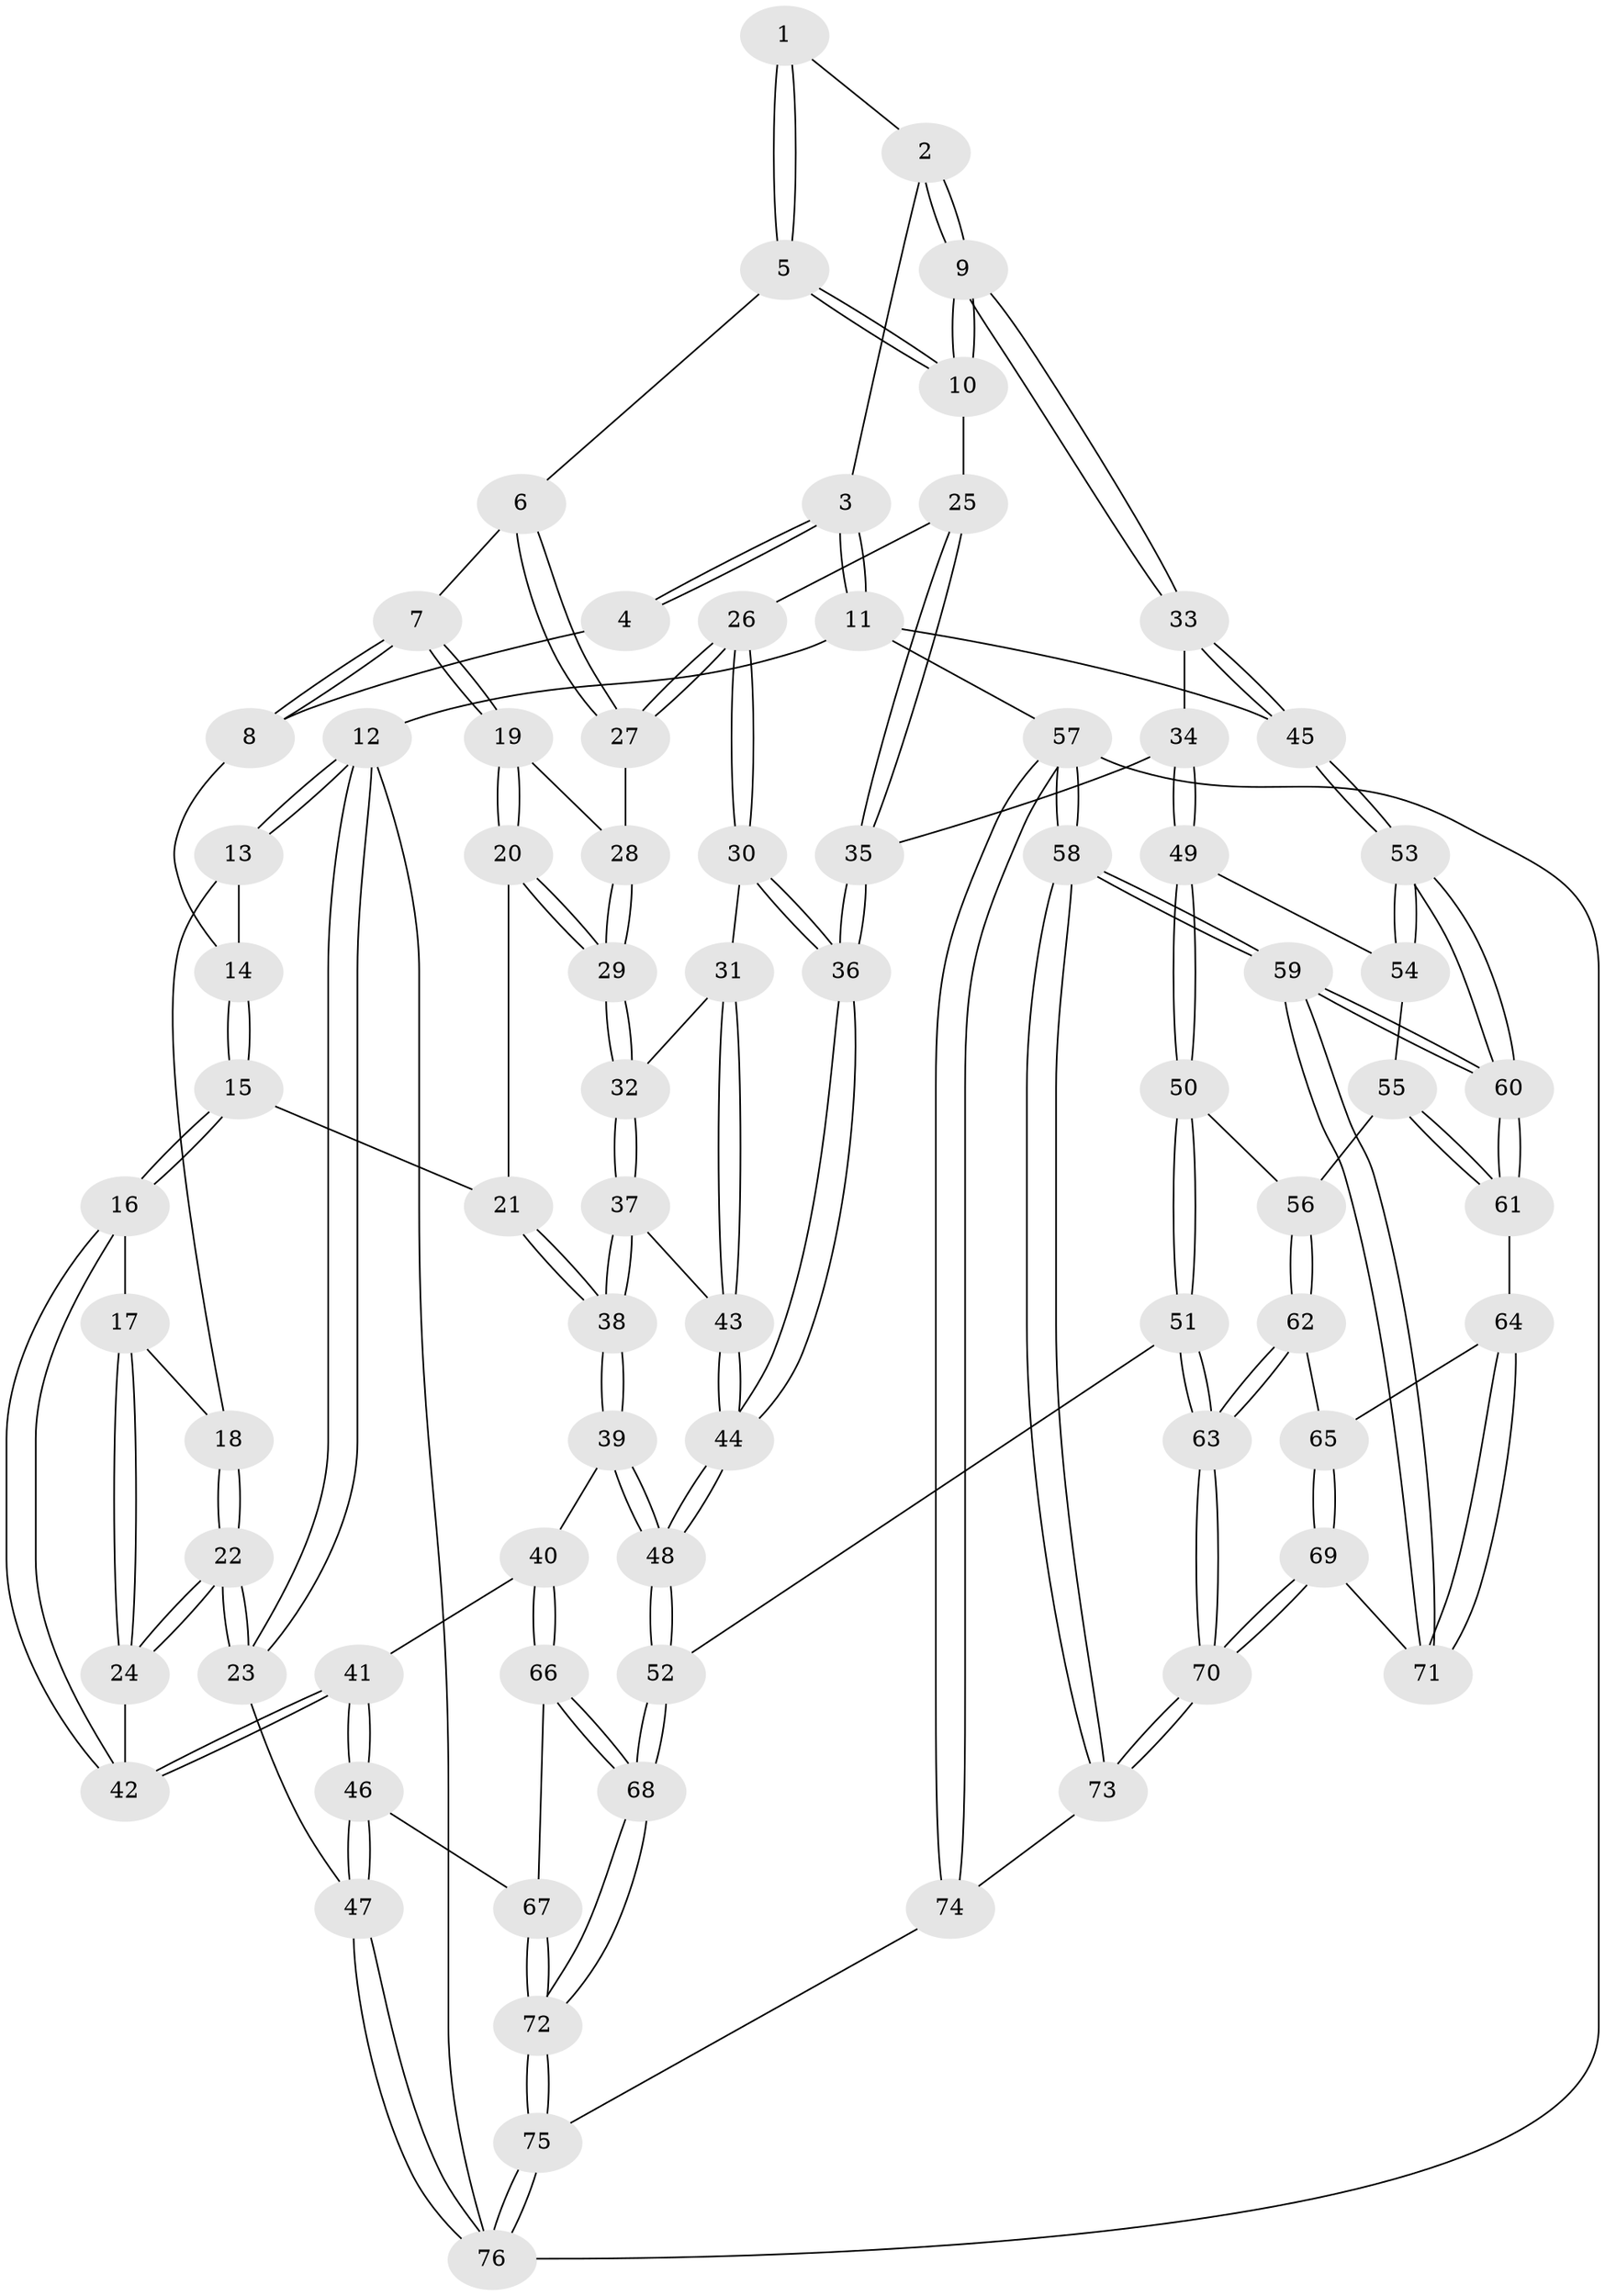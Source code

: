 // coarse degree distribution, {3: 0.16279069767441862, 4: 0.4418604651162791, 6: 0.023255813953488372, 5: 0.3488372093023256, 8: 0.023255813953488372}
// Generated by graph-tools (version 1.1) at 2025/42/03/06/25 10:42:30]
// undirected, 76 vertices, 187 edges
graph export_dot {
graph [start="1"]
  node [color=gray90,style=filled];
  1 [pos="+0.8086999150487567+0.03227176499775041"];
  2 [pos="+0.8220583525085124+0.046790060092507295"];
  3 [pos="+1+0"];
  4 [pos="+0.7975958408820075+0"];
  5 [pos="+0.6653690065487026+0.06894301163069023"];
  6 [pos="+0.6131076453807088+0.04424278075725582"];
  7 [pos="+0.5799463200891122+0.0225057275478724"];
  8 [pos="+0.4773910365974484+0"];
  9 [pos="+0.9386490053943477+0.2055827411224393"];
  10 [pos="+0.7944646493690646+0.20918814497291327"];
  11 [pos="+1+0"];
  12 [pos="+0+0"];
  13 [pos="+0+0"];
  14 [pos="+0.41499749420166+0"];
  15 [pos="+0.2973634953613568+0.19661449612688664"];
  16 [pos="+0.2561791463149665+0.22171356748917864"];
  17 [pos="+0.12041370987129749+0.09368961222728986"];
  18 [pos="+0.09095950306116846+0.015888240939129283"];
  19 [pos="+0.5747139701813243+0.040577865019259245"];
  20 [pos="+0.48814757619402516+0.2251044386007744"];
  21 [pos="+0.3600683710906439+0.22038036114057938"];
  22 [pos="+0+0.2931459879598387"];
  23 [pos="+0+0.3037353212520135"];
  24 [pos="+0+0.29105420387663494"];
  25 [pos="+0.7510657907402032+0.23885424398293786"];
  26 [pos="+0.6850788429816788+0.2589278396058116"];
  27 [pos="+0.6676400984049681+0.24009944509247683"];
  28 [pos="+0.6117166491760863+0.20966790990027814"];
  29 [pos="+0.5156705733430413+0.259823897162355"];
  30 [pos="+0.650810797928645+0.2996826170485436"];
  31 [pos="+0.6305494637374763+0.3042350113468106"];
  32 [pos="+0.5189653172498032+0.2671629425355317"];
  33 [pos="+0.9952325808080839+0.22170380658146452"];
  34 [pos="+0.7630904330572541+0.45422202161565794"];
  35 [pos="+0.7465900778546005+0.45195980182292794"];
  36 [pos="+0.7250326483402357+0.45449292898458915"];
  37 [pos="+0.48550541518726054+0.4173853814418873"];
  38 [pos="+0.44776258360865157+0.4316290659482125"];
  39 [pos="+0.35843103773861734+0.5060099292122504"];
  40 [pos="+0.30478814855102176+0.5141564052119193"];
  41 [pos="+0.208502606280455+0.37635737826310317"];
  42 [pos="+0.19176722657444467+0.32576190375445835"];
  43 [pos="+0.562065567546855+0.4379568908962818"];
  44 [pos="+0.6442090750067163+0.4999383594014666"];
  45 [pos="+1+0.216546254958534"];
  46 [pos="+0+0.6654886085136903"];
  47 [pos="+0+0.6746093556564949"];
  48 [pos="+0.6031412851451216+0.6978985809517214"];
  49 [pos="+0.7711691840485969+0.46229488532760815"];
  50 [pos="+0.7703687884180536+0.5955628669686237"];
  51 [pos="+0.6171950283795233+0.7264152520252747"];
  52 [pos="+0.6098725241525408+0.72356053494754"];
  53 [pos="+1+0.48989584676976056"];
  54 [pos="+0.8307358539519766+0.500788453217838"];
  55 [pos="+0.8432190635722079+0.5944477165543702"];
  56 [pos="+0.8396509886315959+0.602447330772964"];
  57 [pos="+1+1"];
  58 [pos="+1+1"];
  59 [pos="+1+0.7388903926246067"];
  60 [pos="+1+0.4930780436735409"];
  61 [pos="+1+0.5615412532735546"];
  62 [pos="+0.8397887070651692+0.6048552344578028"];
  63 [pos="+0.6204009708057988+0.7283159502083243"];
  64 [pos="+1+0.5782151139209277"];
  65 [pos="+0.8542938753165813+0.6654638917779415"];
  66 [pos="+0.2622693617861507+0.600928827386857"];
  67 [pos="+0.10949926720717178+0.669694157035223"];
  68 [pos="+0.4123738355556259+0.8650666938255219"];
  69 [pos="+0.8006327929037841+0.8332314031403975"];
  70 [pos="+0.7922471729366215+0.8415435326138219"];
  71 [pos="+0.850084207660787+0.8086804537395427"];
  72 [pos="+0.32121023402366444+1"];
  73 [pos="+0.7931734612091387+0.8455068615758664"];
  74 [pos="+0.7495878302532474+1"];
  75 [pos="+0.3061000360212131+1"];
  76 [pos="+0+1"];
  1 -- 2;
  1 -- 5;
  1 -- 5;
  2 -- 3;
  2 -- 9;
  2 -- 9;
  3 -- 4;
  3 -- 4;
  3 -- 11;
  3 -- 11;
  4 -- 8;
  5 -- 6;
  5 -- 10;
  5 -- 10;
  6 -- 7;
  6 -- 27;
  6 -- 27;
  7 -- 8;
  7 -- 8;
  7 -- 19;
  7 -- 19;
  8 -- 14;
  9 -- 10;
  9 -- 10;
  9 -- 33;
  9 -- 33;
  10 -- 25;
  11 -- 12;
  11 -- 45;
  11 -- 57;
  12 -- 13;
  12 -- 13;
  12 -- 23;
  12 -- 23;
  12 -- 76;
  13 -- 14;
  13 -- 18;
  14 -- 15;
  14 -- 15;
  15 -- 16;
  15 -- 16;
  15 -- 21;
  16 -- 17;
  16 -- 42;
  16 -- 42;
  17 -- 18;
  17 -- 24;
  17 -- 24;
  18 -- 22;
  18 -- 22;
  19 -- 20;
  19 -- 20;
  19 -- 28;
  20 -- 21;
  20 -- 29;
  20 -- 29;
  21 -- 38;
  21 -- 38;
  22 -- 23;
  22 -- 23;
  22 -- 24;
  22 -- 24;
  23 -- 47;
  24 -- 42;
  25 -- 26;
  25 -- 35;
  25 -- 35;
  26 -- 27;
  26 -- 27;
  26 -- 30;
  26 -- 30;
  27 -- 28;
  28 -- 29;
  28 -- 29;
  29 -- 32;
  29 -- 32;
  30 -- 31;
  30 -- 36;
  30 -- 36;
  31 -- 32;
  31 -- 43;
  31 -- 43;
  32 -- 37;
  32 -- 37;
  33 -- 34;
  33 -- 45;
  33 -- 45;
  34 -- 35;
  34 -- 49;
  34 -- 49;
  35 -- 36;
  35 -- 36;
  36 -- 44;
  36 -- 44;
  37 -- 38;
  37 -- 38;
  37 -- 43;
  38 -- 39;
  38 -- 39;
  39 -- 40;
  39 -- 48;
  39 -- 48;
  40 -- 41;
  40 -- 66;
  40 -- 66;
  41 -- 42;
  41 -- 42;
  41 -- 46;
  41 -- 46;
  43 -- 44;
  43 -- 44;
  44 -- 48;
  44 -- 48;
  45 -- 53;
  45 -- 53;
  46 -- 47;
  46 -- 47;
  46 -- 67;
  47 -- 76;
  47 -- 76;
  48 -- 52;
  48 -- 52;
  49 -- 50;
  49 -- 50;
  49 -- 54;
  50 -- 51;
  50 -- 51;
  50 -- 56;
  51 -- 52;
  51 -- 63;
  51 -- 63;
  52 -- 68;
  52 -- 68;
  53 -- 54;
  53 -- 54;
  53 -- 60;
  53 -- 60;
  54 -- 55;
  55 -- 56;
  55 -- 61;
  55 -- 61;
  56 -- 62;
  56 -- 62;
  57 -- 58;
  57 -- 58;
  57 -- 74;
  57 -- 74;
  57 -- 76;
  58 -- 59;
  58 -- 59;
  58 -- 73;
  58 -- 73;
  59 -- 60;
  59 -- 60;
  59 -- 71;
  59 -- 71;
  60 -- 61;
  60 -- 61;
  61 -- 64;
  62 -- 63;
  62 -- 63;
  62 -- 65;
  63 -- 70;
  63 -- 70;
  64 -- 65;
  64 -- 71;
  64 -- 71;
  65 -- 69;
  65 -- 69;
  66 -- 67;
  66 -- 68;
  66 -- 68;
  67 -- 72;
  67 -- 72;
  68 -- 72;
  68 -- 72;
  69 -- 70;
  69 -- 70;
  69 -- 71;
  70 -- 73;
  70 -- 73;
  72 -- 75;
  72 -- 75;
  73 -- 74;
  74 -- 75;
  75 -- 76;
  75 -- 76;
}
